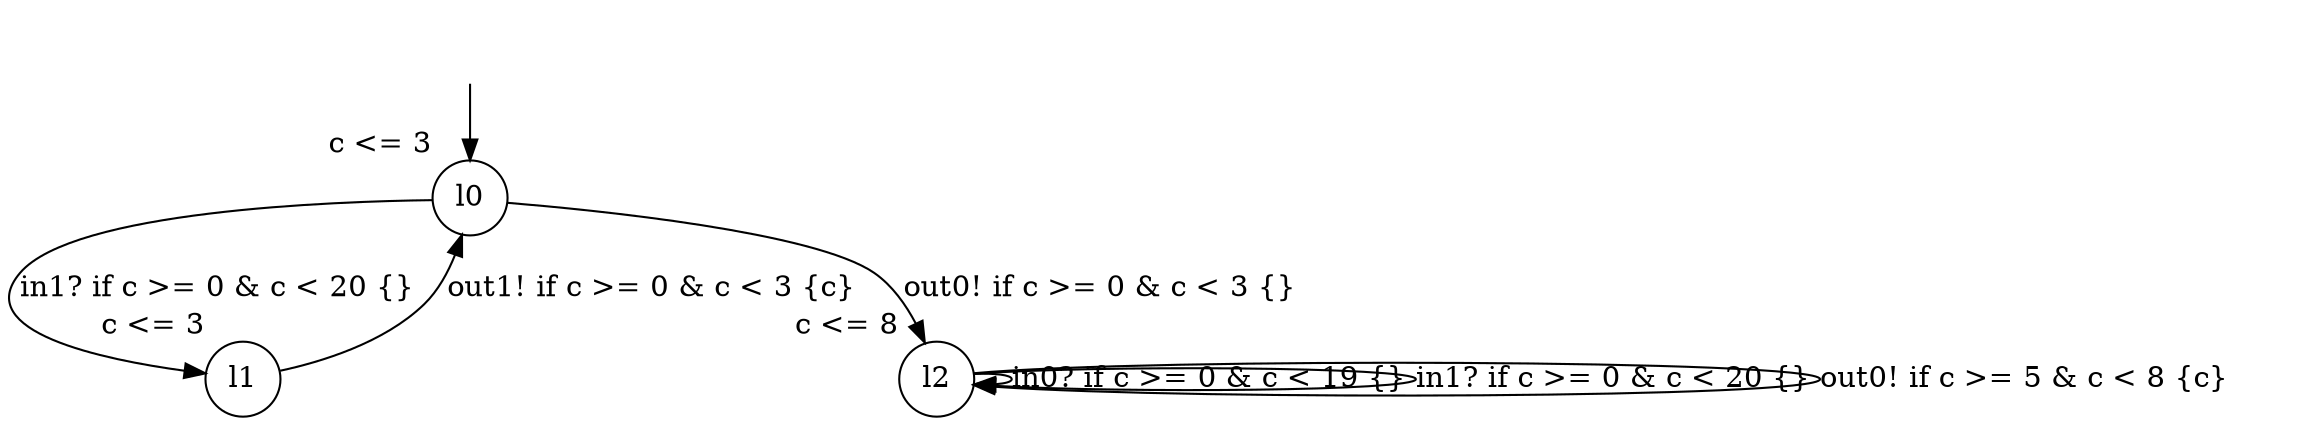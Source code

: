 digraph g {
__start0 [label="" shape="none"];
l0 [shape="circle" margin=0 label="l0", xlabel="c <= 3"];
l1 [shape="circle" margin=0 label="l1", xlabel="c <= 3"];
l2 [shape="circle" margin=0 label="l2", xlabel="c <= 8"];
l0 -> l1 [label="in1? if c >= 0 & c < 20 {} "];
l0 -> l2 [label="out0! if c >= 0 & c < 3 {} "];
l1 -> l0 [label="out1! if c >= 0 & c < 3 {c} "];
l2 -> l2 [label="in0? if c >= 0 & c < 19 {} "];
l2 -> l2 [label="in1? if c >= 0 & c < 20 {} "];
l2 -> l2 [label="out0! if c >= 5 & c < 8 {c} "];
__start0 -> l0;
}
